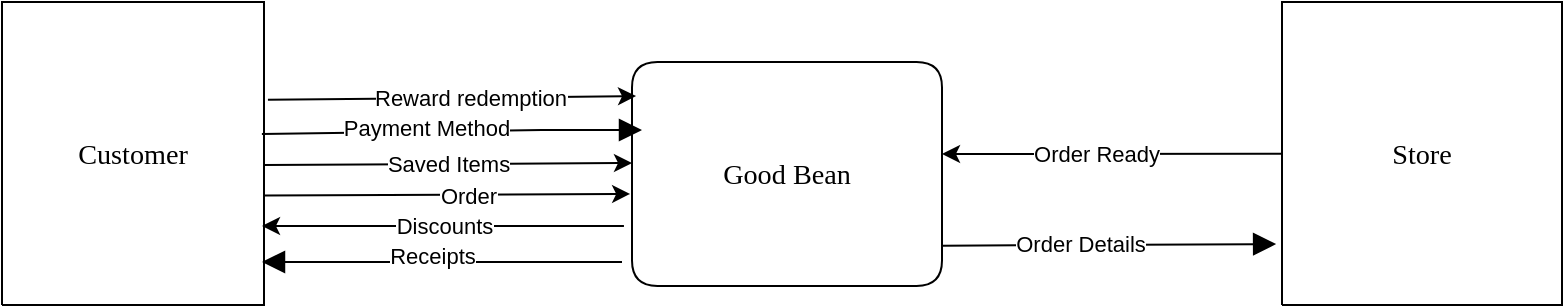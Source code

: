 <mxfile version="21.1.4" type="google">
  <diagram name="Top Process" id="Top_Process">
    <mxGraphModel dx="954" dy="589" grid="1" gridSize="10" guides="1" tooltips="1" connect="1" arrows="1" fold="1" page="1" pageScale="1" pageWidth="850" pageHeight="1100" math="0" shadow="0">
      <root>
        <mxCell id="0" />
        <mxCell id="1" parent="0" />
        <UserObject label="&lt;div style=&quot;font-size: 1px&quot;&gt;&lt;font style=&quot;font-size:14.11px;font-family:Calibri;color:#000000;direction:ltr;letter-spacing:0px;line-height:120%;opacity:1&quot;&gt;Good Bean&lt;br/&gt;&lt;/font&gt;&lt;/div&gt;" tags="Background" id="2">
          <mxCell style="verticalAlign=middle;align=center;overflow=width;vsdxID=1;fillColor=#FFFFFF;gradientColor=none;shape=stencil(nZBLDsIwDAVP4y0yzoIDlHIBThARQyxCUqXhe3rSukhVFyy6s98by9KAaXpvOwbCvuR05ae44sHsgUii5yylTmBaMM05Zb7kdI9O985WknBM2OnNdqAJbT4d5cNTRpudxnp3S4/h30tb1Oo9saj7QdEgcYb+ylXwH3QluHhfh9GIupIQVOi8Xxqskdo37Rc=);strokeColor=#000000;points=[];labelBackgroundColor=none;rounded=1;html=1;whiteSpace=wrap;" parent="1" vertex="1">
            <mxGeometry x="355" y="450" width="155" height="112" as="geometry" />
          </mxCell>
        </UserObject>
        <UserObject label="&lt;div style=&quot;font-size: 1px&quot;&gt;&lt;font style=&quot;font-size:14.11px;font-family:Calibri;color:#000000;direction:ltr;letter-spacing:0px;line-height:120%;opacity:1&quot;&gt;Customer&lt;/font&gt;&lt;/div&gt;" tags="Background" id="3">
          <mxCell style="verticalAlign=middle;align=center;overflow=width;vsdxID=3;fillColor=#FFFFFF;gradientColor=none;shape=stencil(nZBLDoAgDERP0z3SIyjew0SURgSD+Lu9kMZoXLhwN9O+tukAlrNpJg1SzDH4QW/URgNYgZTkjA4UkwJUgGXng+6DX1zLfmoymdXo17xh5zmRJ6Q42BWCfc2oJfdAr+Yv+AP9Cb7OJ3H/2JG1HNGz/84klThPVCc=);strokeColor=#000000;points=[];labelBackgroundColor=none;rounded=0;html=1;whiteSpace=wrap;" parent="1" vertex="1">
            <mxGeometry x="40" y="420" width="131" height="151.5" as="geometry" />
          </mxCell>
        </UserObject>
        <UserObject label="&lt;div style=&quot;font-size: 1px&quot;&gt;&lt;font style=&quot;font-size:14.11px;font-family:Calibri;color:#000000;direction:ltr;letter-spacing:0px;line-height:120%;opacity:1&quot;&gt;Store&lt;br&gt;&lt;/font&gt;&lt;/div&gt;" tags="Background" id="6">
          <mxCell style="verticalAlign=middle;align=center;overflow=width;vsdxID=6;fillColor=#FFFFFF;gradientColor=none;shape=stencil(nZBLDoAgDERP0z3SIyjew0SURgSD+Lu9kMZoXLhwN9O+tukAlrNpJg1SzDH4QW/URgNYgZTkjA4UkwJUgGXng+6DX1zLfmoymdXo17xh5zmRJ6Q42BWCfc2oJfdAr+Yv+AP9Cb7OJ3H/2JG1HNGz/84klThPVCc=);strokeColor=#000000;points=[];labelBackgroundColor=none;rounded=0;html=1;whiteSpace=wrap;" parent="1" vertex="1">
            <mxGeometry x="680" y="420" width="140" height="151.5" as="geometry" />
          </mxCell>
        </UserObject>
        <UserObject label="&lt;div style=&quot;font-size: 1px&quot;&gt;&lt;font style=&quot;font-size:11.29px;font-family:Calibri;color:#000000;direction:ltr;letter-spacing:0px;line-height:120%;opacity:1&quot;&gt;Discounts&lt;br/&gt;&lt;/font&gt;&lt;/div&gt;" tags="Background" id="9">
          <mxCell style="vsdxID=15;edgeStyle=none;startArrow=none;endArrow=block;startSize=9;endSize=9;strokeColor=#000000;spacingTop=0;spacingBottom=0;spacingLeft=0;spacingRight=0;verticalAlign=middle;html=1;labelBackgroundColor=#ffffff;rounded=0;align=center;overflow=width;exitX=1;exitY=0.82;exitDx=0;exitDy=0;exitPerimeter=0;entryX=-0.021;entryY=0.799;entryDx=0;entryDy=0;entryPerimeter=0;" parent="1" source="2" target="6" edge="1">
            <mxGeometry relative="1" as="geometry">
              <mxPoint as="offset" />
              <Array as="points" />
            </mxGeometry>
          </mxCell>
        </UserObject>
        <mxCell id="RjJpzH5yM1HBSAGudLAY-32" value="Order Details" style="edgeLabel;html=1;align=center;verticalAlign=middle;resizable=0;points=[];" parent="9" vertex="1" connectable="0">
          <mxGeometry x="-0.171" y="1" relative="1" as="geometry">
            <mxPoint as="offset" />
          </mxGeometry>
        </mxCell>
        <UserObject label="&lt;div style=&quot;font-size: 1px&quot;&gt;&lt;font style=&quot;font-size:11.29px;font-family:Calibri;color:#000000;direction:ltr;letter-spacing:0px;line-height:120%;opacity:1&quot;&gt;All items&lt;br/&gt;&lt;/font&gt;&lt;/div&gt;" tags="Background" id="RjJpzH5yM1HBSAGudLAY-26">
          <mxCell style="vsdxID=9;edgeStyle=none;startArrow=none;endArrow=block;startSize=9;endSize=9;strokeColor=#000000;spacingTop=0;spacingBottom=0;spacingLeft=0;spacingRight=0;verticalAlign=middle;html=1;labelBackgroundColor=#ffffff;rounded=0;align=center;overflow=width;" parent="1" edge="1">
            <mxGeometry relative="1" as="geometry">
              <mxPoint x="-1" as="offset" />
              <Array as="points" />
              <mxPoint x="350" y="550" as="sourcePoint" />
              <mxPoint x="170" y="550" as="targetPoint" />
            </mxGeometry>
          </mxCell>
        </UserObject>
        <mxCell id="RjJpzH5yM1HBSAGudLAY-27" value="Receipts" style="edgeLabel;html=1;align=center;verticalAlign=middle;resizable=0;points=[];" parent="RjJpzH5yM1HBSAGudLAY-26" vertex="1" connectable="0">
          <mxGeometry x="0.056" y="-3" relative="1" as="geometry">
            <mxPoint as="offset" />
          </mxGeometry>
        </mxCell>
        <UserObject label="&lt;div style=&quot;font-size: 1px&quot;&gt;&lt;font style=&quot;font-size:11.29px;font-family:Calibri;color:#000000;direction:ltr;letter-spacing:0px;line-height:120%;opacity:1&quot;&gt;Notification&lt;br&gt;&lt;/font&gt;&lt;/div&gt;" tags="Background" id="RjJpzH5yM1HBSAGudLAY-28">
          <mxCell style="vsdxID=9;edgeStyle=none;startArrow=none;endArrow=block;startSize=9;endSize=9;strokeColor=#000000;spacingTop=0;spacingBottom=0;spacingLeft=0;spacingRight=0;verticalAlign=middle;html=1;labelBackgroundColor=#ffffff;rounded=0;align=center;overflow=width;exitX=0.992;exitY=0.475;exitDx=0;exitDy=0;exitPerimeter=0;" parent="1" edge="1">
            <mxGeometry relative="1" as="geometry">
              <mxPoint x="-1" as="offset" />
              <Array as="points">
                <mxPoint x="310" y="484" />
              </Array>
              <mxPoint x="169.952" y="485.963" as="sourcePoint" />
              <mxPoint x="360" y="484" as="targetPoint" />
            </mxGeometry>
          </mxCell>
        </UserObject>
        <mxCell id="RjJpzH5yM1HBSAGudLAY-29" value="Payment Method" style="edgeLabel;html=1;align=center;verticalAlign=middle;resizable=0;points=[];" parent="RjJpzH5yM1HBSAGudLAY-28" vertex="1" connectable="0">
          <mxGeometry x="-0.141" y="-1" relative="1" as="geometry">
            <mxPoint y="-3" as="offset" />
          </mxGeometry>
        </mxCell>
        <mxCell id="RjJpzH5yM1HBSAGudLAY-33" value="Saved Items" style="edgeStyle=none;orthogonalLoop=1;jettySize=auto;html=1;rounded=0;entryX=0.02;entryY=0.378;entryDx=0;entryDy=0;entryPerimeter=0;exitX=1.02;exitY=0.411;exitDx=0;exitDy=0;exitPerimeter=0;" parent="1" edge="1">
          <mxGeometry width="100" relative="1" as="geometry">
            <mxPoint x="171.0" y="501.511" as="sourcePoint" />
            <mxPoint x="355" y="500.496" as="targetPoint" />
            <Array as="points" />
          </mxGeometry>
        </mxCell>
        <mxCell id="RjJpzH5yM1HBSAGudLAY-34" value="" style="endArrow=classic;html=1;rounded=0;exitX=-0.026;exitY=0.768;exitDx=0;exitDy=0;exitPerimeter=0;" parent="1" edge="1">
          <mxGeometry relative="1" as="geometry">
            <mxPoint x="350.97" y="532.016" as="sourcePoint" />
            <mxPoint x="170" y="532" as="targetPoint" />
            <Array as="points" />
          </mxGeometry>
        </mxCell>
        <mxCell id="RjJpzH5yM1HBSAGudLAY-35" value="Discounts" style="edgeLabel;resizable=0;html=1;align=center;verticalAlign=middle;" parent="RjJpzH5yM1HBSAGudLAY-34" connectable="0" vertex="1">
          <mxGeometry relative="1" as="geometry">
            <mxPoint as="offset" />
          </mxGeometry>
        </mxCell>
        <mxCell id="RjJpzH5yM1HBSAGudLAY-38" value="" style="endArrow=classic;html=1;rounded=0;exitX=1.015;exitY=0.389;exitDx=0;exitDy=0;exitPerimeter=0;entryX=0.013;entryY=0.17;entryDx=0;entryDy=0;entryPerimeter=0;" parent="1" edge="1">
          <mxGeometry width="50" height="50" relative="1" as="geometry">
            <mxPoint x="172.965" y="468.934" as="sourcePoint" />
            <mxPoint x="357.015" y="467.04" as="targetPoint" />
            <Array as="points" />
          </mxGeometry>
        </mxCell>
        <mxCell id="RjJpzH5yM1HBSAGudLAY-39" value="Reward redemption" style="edgeLabel;html=1;align=center;verticalAlign=middle;resizable=0;points=[];" parent="RjJpzH5yM1HBSAGudLAY-38" vertex="1" connectable="0">
          <mxGeometry x="0.1" relative="1" as="geometry">
            <mxPoint as="offset" />
          </mxGeometry>
        </mxCell>
        <UserObject label="&lt;div style=&quot;font-size: 1px&quot;&gt;&lt;font style=&quot;font-size:11.29px;font-family:Calibri;color:#000000;direction:ltr;letter-spacing:0px;line-height:120%;opacity:1&quot;&gt;Discounts&lt;br/&gt;&lt;/font&gt;&lt;/div&gt;" tags="Background" id="RjJpzH5yM1HBSAGudLAY-44">
          <mxCell style="vsdxID=15;edgeStyle=none;startArrow=none;endArrow=block;startSize=9;endSize=9;strokeColor=#000000;spacingTop=0;spacingBottom=0;spacingLeft=0;spacingRight=0;verticalAlign=middle;html=1;labelBackgroundColor=#ffffff;rounded=0;align=center;overflow=width;exitX=0;exitY=0.643;exitDx=0;exitDy=0;exitPerimeter=0;" parent="1" edge="1" target="2">
            <mxGeometry relative="1" as="geometry">
              <mxPoint as="offset" />
              <Array as="points" />
              <mxPoint x="355" y="517.016" as="sourcePoint" />
              <mxPoint x="171" y="521.05" as="targetPoint" />
            </mxGeometry>
          </mxCell>
        </UserObject>
        <mxCell id="RjJpzH5yM1HBSAGudLAY-46" value="" style="endArrow=classic;html=1;rounded=0;" parent="1" source="6" edge="1">
          <mxGeometry width="50" height="50" relative="1" as="geometry">
            <mxPoint x="550" y="460" as="sourcePoint" />
            <mxPoint x="510" y="496" as="targetPoint" />
            <Array as="points" />
          </mxGeometry>
        </mxCell>
        <mxCell id="RjJpzH5yM1HBSAGudLAY-47" value="Order Ready" style="edgeLabel;html=1;align=center;verticalAlign=middle;resizable=0;points=[];" parent="RjJpzH5yM1HBSAGudLAY-46" vertex="1" connectable="0">
          <mxGeometry x="0.1" relative="1" as="geometry">
            <mxPoint as="offset" />
          </mxGeometry>
        </mxCell>
        <mxCell id="VoBgBznBYGjGiHob_HDw-9" value="" style="endArrow=classic;html=1;rounded=0;entryX=-0.006;entryY=0.589;entryDx=0;entryDy=0;entryPerimeter=0;" edge="1" parent="1" target="2">
          <mxGeometry width="50" height="50" relative="1" as="geometry">
            <mxPoint x="171" y="516.75" as="sourcePoint" />
            <mxPoint x="355" y="518.016" as="targetPoint" />
          </mxGeometry>
        </mxCell>
        <mxCell id="VoBgBznBYGjGiHob_HDw-10" value="Order" style="edgeLabel;html=1;align=center;verticalAlign=middle;resizable=0;points=[];" vertex="1" connectable="0" parent="VoBgBznBYGjGiHob_HDw-9">
          <mxGeometry x="0.117" relative="1" as="geometry">
            <mxPoint as="offset" />
          </mxGeometry>
        </mxCell>
      </root>
    </mxGraphModel>
  </diagram>
</mxfile>
